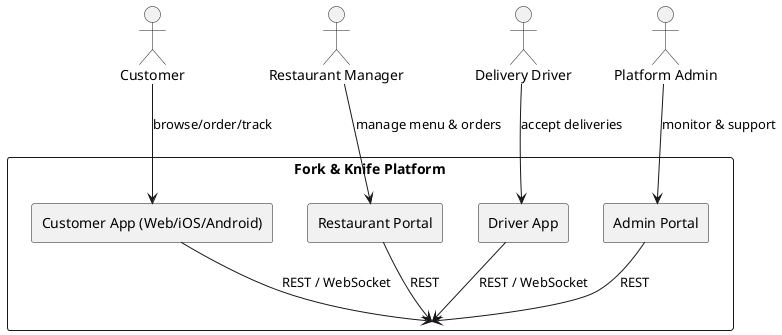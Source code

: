 @startuml
actor "Customer" as Customer
actor "Restaurant Manager" as Restaurant
actor "Delivery Driver" as Driver
actor "Platform Admin" as Admin

rectangle "Fork & Knife Platform" {
  rectangle "Customer App (Web/iOS/Android)" as CustApp
  rectangle "Restaurant Portal" as RestPortal
  rectangle "Driver App" as DriverApp
  rectangle "Admin Portal" as AdminPortal
}

Customer --> CustApp : browse/order/track
Restaurant --> RestPortal : manage menu & orders
Driver --> DriverApp : accept deliveries
Admin --> AdminPortal : monitor & support

CustApp --> "Fork & Knife Platform" : REST / WebSocket
RestPortal --> "Fork & Knife Platform" : REST
DriverApp --> "Fork & Knife Platform" : REST / WebSocket
AdminPortal --> "Fork & Knife Platform" : REST
@enduml
